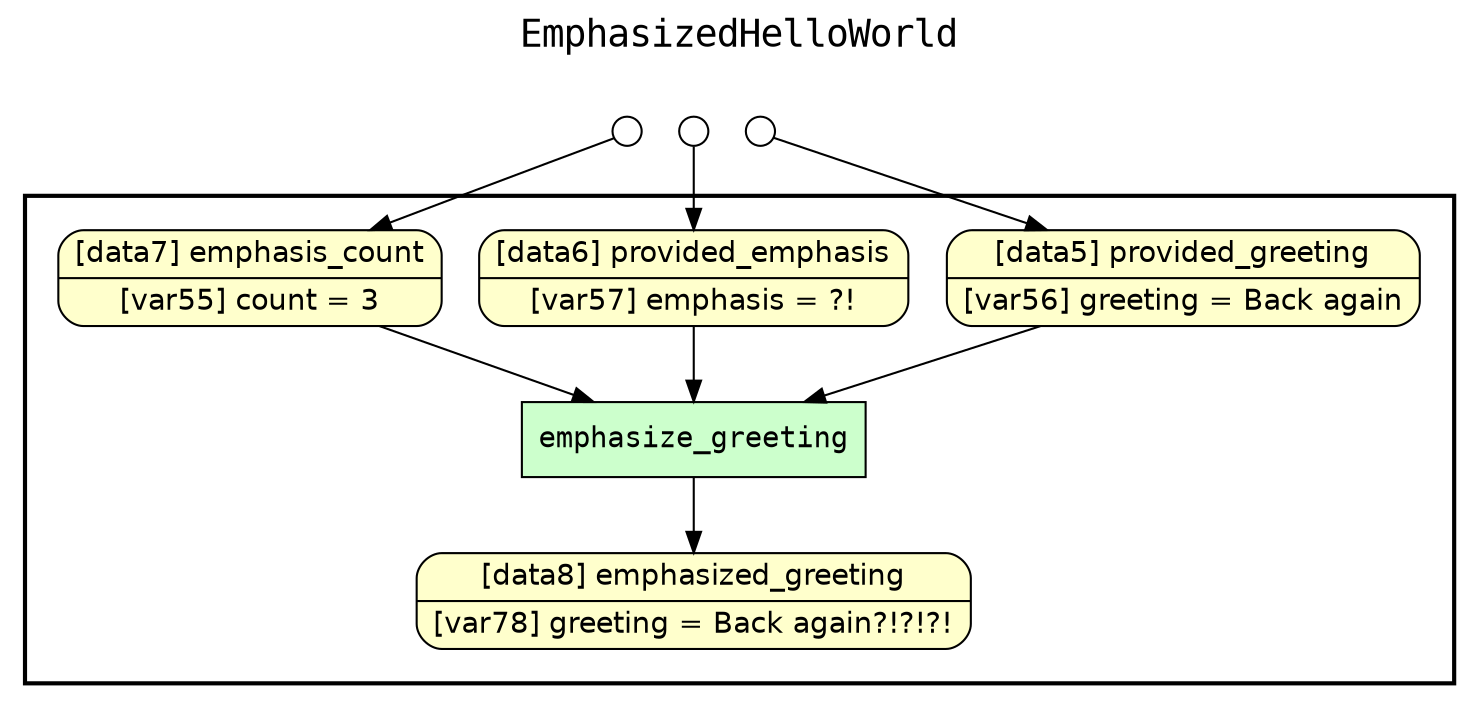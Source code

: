 
digraph yw_data_view {
rankdir=TB
fontname=Courier; fontsize=18; labelloc=t
label="EmphasizedHelloWorld"
subgraph cluster_workflow { label=""; color=black; penwidth=2
subgraph cluster_workflow_inner { label=""; color=white
node[shape=box style="filled" fillcolor="#CCFFCC" peripheries=1 fontname=Courier]
emphasize_greeting
node[shape=box style="filled" fillcolor="#CCFFCC" peripheries=1 fontname=Courier]
node[shape=box style="rounded,filled" fillcolor="#FFFFCC" peripheries=1 fontname=Helvetica]
emphasized_greeting [shape=record rankdir=LR label="{<f0> [data8] emphasized_greeting |<f1> [var78] greeting = Back again?!?!?!}"]
provided_greeting [shape=record rankdir=LR label="{<f0> [data5] provided_greeting |<f1> [var56] greeting = Back again}"]
provided_emphasis [shape=record rankdir=LR label="{<f0> [data6] provided_emphasis |<f1> [var57] emphasis = ?!}"]
emphasis_count [shape=record rankdir=LR label="{<f0> [data7] emphasis_count |<f1> [var55] count = 3}"]
}}
subgraph cluster_inflows { label=""; color=white; penwidth=2
subgraph cluster_inflows_inner { label=""; color=white
node[shape=circle fillcolor="#FFFFFF" peripheries=1 width=0.2]
provided_greeting_inflow [label=""]
provided_emphasis_inflow [label=""]
emphasis_count_inflow [label=""]
}}
subgraph cluster_outflows { label=""; color=white; penwidth=2
subgraph cluster_outflows_inner { label=""; color=white
node[shape=circle fillcolor="#FFFFFF" peripheries=1 width=0.2]
}}
emphasis_count -> emphasize_greeting
provided_emphasis -> emphasize_greeting
provided_greeting -> emphasize_greeting
emphasize_greeting -> emphasized_greeting
provided_greeting_inflow -> provided_greeting
provided_emphasis_inflow -> provided_emphasis
emphasis_count_inflow -> emphasis_count
}

